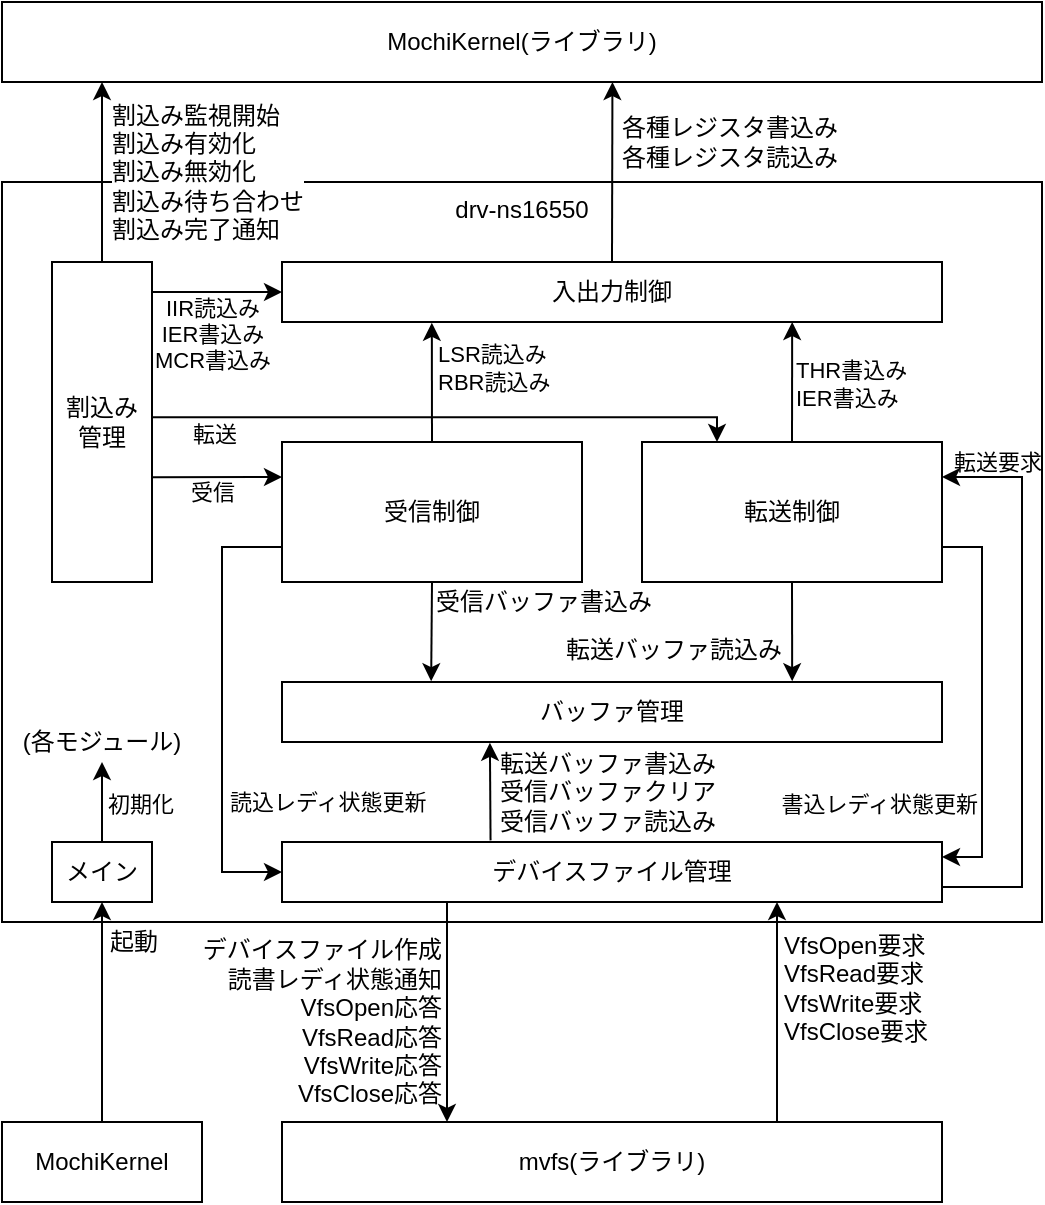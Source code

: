 <mxfile compressed="false" version="13.3.0" type="device">
  <diagram id="rYc3i5VI_HwWKX7rthft" name="ページ1">
    <mxGraphModel dx="950" dy="457" grid="1" gridSize="10" guides="1" tooltips="1" connect="1" arrows="1" fold="1" page="1" pageScale="1" pageWidth="827" pageHeight="1169" math="0" shadow="0">
      <root>
        <mxCell id="0" />
        <mxCell id="1" parent="0" />
        <mxCell id="6vQOoBsa6g0i3KUuDMyz-2" value="mvfs(ライブラリ)" style="rounded=0;whiteSpace=wrap;html=1;" parent="1" vertex="1">
          <mxGeometry x="350" y="620" width="330" height="40" as="geometry" />
        </mxCell>
        <mxCell id="6vQOoBsa6g0i3KUuDMyz-3" value="drv-ns16550" style="rounded=0;whiteSpace=wrap;html=1;verticalAlign=top;align=center;" parent="1" vertex="1">
          <mxGeometry x="210" y="150" width="520" height="370" as="geometry" />
        </mxCell>
        <mxCell id="6vQOoBsa6g0i3KUuDMyz-6" value="転送制御" style="rounded=0;whiteSpace=wrap;html=1;" parent="1" vertex="1">
          <mxGeometry x="530" y="280" width="150" height="70" as="geometry" />
        </mxCell>
        <mxCell id="6vQOoBsa6g0i3KUuDMyz-7" value="" style="endArrow=classic;html=1;entryX=0.75;entryY=1;entryDx=0;entryDy=0;exitX=0.75;exitY=0;exitDx=0;exitDy=0;" parent="1" source="6vQOoBsa6g0i3KUuDMyz-2" target="6vQOoBsa6g0i3KUuDMyz-29" edge="1">
          <mxGeometry width="50" height="50" relative="1" as="geometry">
            <mxPoint x="520" y="770" as="sourcePoint" />
            <mxPoint x="570" y="720" as="targetPoint" />
          </mxGeometry>
        </mxCell>
        <mxCell id="6vQOoBsa6g0i3KUuDMyz-44" value="&lt;span style=&quot;font-size: 12px;&quot;&gt;VfsOpen要求&lt;/span&gt;&lt;br style=&quot;font-size: 12px;&quot;&gt;&lt;span style=&quot;font-size: 12px;&quot;&gt;VfsRead要求&lt;/span&gt;&lt;br style=&quot;font-size: 12px;&quot;&gt;&lt;span style=&quot;font-size: 12px;&quot;&gt;VfsWrite要求&lt;/span&gt;&lt;br style=&quot;font-size: 12px;&quot;&gt;&lt;span style=&quot;font-size: 12px;&quot;&gt;VfsClose要求&lt;/span&gt;" style="edgeLabel;html=1;align=left;verticalAlign=middle;resizable=0;points=[];labelBackgroundColor=none;" parent="6vQOoBsa6g0i3KUuDMyz-7" vertex="1" connectable="0">
          <mxGeometry x="-0.133" y="-2" relative="1" as="geometry">
            <mxPoint x="-0.5" y="-20" as="offset" />
          </mxGeometry>
        </mxCell>
        <mxCell id="6vQOoBsa6g0i3KUuDMyz-9" value="MochiKernel(ライブラリ)" style="rounded=0;whiteSpace=wrap;html=1;" parent="1" vertex="1">
          <mxGeometry x="210" y="60" width="520" height="40" as="geometry" />
        </mxCell>
        <mxCell id="6vQOoBsa6g0i3KUuDMyz-11" value="" style="endArrow=classic;html=1;exitX=0.25;exitY=1;exitDx=0;exitDy=0;entryX=0.25;entryY=0;entryDx=0;entryDy=0;" parent="1" source="6vQOoBsa6g0i3KUuDMyz-29" target="6vQOoBsa6g0i3KUuDMyz-2" edge="1">
          <mxGeometry width="50" height="50" relative="1" as="geometry">
            <mxPoint x="480" y="510" as="sourcePoint" />
            <mxPoint x="527" y="536" as="targetPoint" />
          </mxGeometry>
        </mxCell>
        <mxCell id="6vQOoBsa6g0i3KUuDMyz-43" value="&lt;span style=&quot;font-size: 12px&quot;&gt;デバイスファイル作成&lt;/span&gt;&lt;br style=&quot;font-size: 12px&quot;&gt;&lt;span style=&quot;font-size: 12px&quot;&gt;読書レディ状態通知&lt;/span&gt;&lt;br style=&quot;font-size: 12px&quot;&gt;&lt;span style=&quot;font-size: 12px&quot;&gt;VfsOpen応答&lt;/span&gt;&lt;br style=&quot;font-size: 12px&quot;&gt;&lt;span style=&quot;font-size: 12px&quot;&gt;VfsRead応答&lt;/span&gt;&lt;br style=&quot;font-size: 12px&quot;&gt;&lt;span style=&quot;font-size: 12px&quot;&gt;VfsWrite応答&lt;/span&gt;&lt;br style=&quot;font-size: 12px&quot;&gt;&lt;span style=&quot;font-size: 12px&quot;&gt;VfsClose応答&lt;/span&gt;" style="edgeLabel;html=1;align=right;verticalAlign=middle;resizable=0;points=[];labelBackgroundColor=none;" parent="6vQOoBsa6g0i3KUuDMyz-11" vertex="1" connectable="0">
          <mxGeometry x="0.34" y="1" relative="1" as="geometry">
            <mxPoint x="-3.5" y="-14" as="offset" />
          </mxGeometry>
        </mxCell>
        <mxCell id="6vQOoBsa6g0i3KUuDMyz-18" value="受信制御" style="rounded=0;whiteSpace=wrap;html=1;" parent="1" vertex="1">
          <mxGeometry x="350" y="280" width="150" height="70" as="geometry" />
        </mxCell>
        <mxCell id="6vQOoBsa6g0i3KUuDMyz-19" value="メイン" style="rounded=0;whiteSpace=wrap;html=1;" parent="1" vertex="1">
          <mxGeometry x="235" y="480" width="50" height="30" as="geometry" />
        </mxCell>
        <mxCell id="6vQOoBsa6g0i3KUuDMyz-21" value="入出力制御" style="rounded=0;whiteSpace=wrap;html=1;" parent="1" vertex="1">
          <mxGeometry x="350" y="190" width="330" height="30" as="geometry" />
        </mxCell>
        <mxCell id="6vQOoBsa6g0i3KUuDMyz-22" value="" style="endArrow=classic;html=1;exitX=0.5;exitY=0;exitDx=0;exitDy=0;entryX=0.773;entryY=1;entryDx=0;entryDy=0;entryPerimeter=0;" parent="1" source="6vQOoBsa6g0i3KUuDMyz-6" target="6vQOoBsa6g0i3KUuDMyz-21" edge="1">
          <mxGeometry width="50" height="50" relative="1" as="geometry">
            <mxPoint x="770" y="320" as="sourcePoint" />
            <mxPoint x="820" y="270" as="targetPoint" />
          </mxGeometry>
        </mxCell>
        <mxCell id="6vQOoBsa6g0i3KUuDMyz-49" value="THR書込み&lt;br&gt;IER書込み" style="edgeLabel;html=1;align=left;verticalAlign=middle;resizable=0;points=[];" parent="6vQOoBsa6g0i3KUuDMyz-22" vertex="1" connectable="0">
          <mxGeometry x="0.371" relative="1" as="geometry">
            <mxPoint x="0.1" y="11.43" as="offset" />
          </mxGeometry>
        </mxCell>
        <mxCell id="6vQOoBsa6g0i3KUuDMyz-24" value="" style="endArrow=classic;html=1;exitX=0.5;exitY=0;exitDx=0;exitDy=0;entryX=0.5;entryY=1;entryDx=0;entryDy=0;" parent="1" source="6vQOoBsa6g0i3KUuDMyz-21" edge="1">
          <mxGeometry width="50" height="50" relative="1" as="geometry">
            <mxPoint x="720" y="200" as="sourcePoint" />
            <mxPoint x="515.221" y="100" as="targetPoint" />
          </mxGeometry>
        </mxCell>
        <mxCell id="6vQOoBsa6g0i3KUuDMyz-51" value="&lt;span style=&quot;font-size: 12px;&quot;&gt;各種レジスタ書込み&lt;/span&gt;&lt;br style=&quot;font-size: 12px;&quot;&gt;&lt;span style=&quot;font-size: 12px;&quot;&gt;各種レジスタ読込み&lt;/span&gt;" style="edgeLabel;html=1;align=left;verticalAlign=middle;resizable=0;points=[];labelBackgroundColor=none;" parent="6vQOoBsa6g0i3KUuDMyz-24" vertex="1" connectable="0">
          <mxGeometry x="0.445" y="-2" relative="1" as="geometry">
            <mxPoint x="0.39" y="5.23" as="offset" />
          </mxGeometry>
        </mxCell>
        <mxCell id="6vQOoBsa6g0i3KUuDMyz-28" value="バッファ管理" style="rounded=0;whiteSpace=wrap;html=1;" parent="1" vertex="1">
          <mxGeometry x="350" y="400" width="330" height="30" as="geometry" />
        </mxCell>
        <mxCell id="6vQOoBsa6g0i3KUuDMyz-29" value="デバイスファイル管理" style="rounded=0;whiteSpace=wrap;html=1;" parent="1" vertex="1">
          <mxGeometry x="350" y="480" width="330" height="30" as="geometry" />
        </mxCell>
        <mxCell id="6vQOoBsa6g0i3KUuDMyz-35" value="" style="endArrow=classic;html=1;entryX=0.315;entryY=1.013;entryDx=0;entryDy=0;entryPerimeter=0;exitX=0.316;exitY=-0.027;exitDx=0;exitDy=0;exitPerimeter=0;" parent="1" source="6vQOoBsa6g0i3KUuDMyz-29" target="6vQOoBsa6g0i3KUuDMyz-28" edge="1">
          <mxGeometry width="50" height="50" relative="1" as="geometry">
            <mxPoint x="476" y="480" as="sourcePoint" />
            <mxPoint x="800" y="320" as="targetPoint" />
          </mxGeometry>
        </mxCell>
        <mxCell id="6vQOoBsa6g0i3KUuDMyz-45" value="&lt;span style=&quot;font-size: 12px;&quot;&gt;転送バッファ書込み&lt;/span&gt;&lt;br style=&quot;font-size: 12px;&quot;&gt;&lt;span style=&quot;font-size: 12px;&quot;&gt;受信バッファクリア&lt;br&gt;受信バッファ読込み&lt;br&gt;&lt;/span&gt;" style="edgeLabel;html=1;align=left;verticalAlign=middle;resizable=0;points=[];labelBackgroundColor=none;" parent="6vQOoBsa6g0i3KUuDMyz-35" vertex="1" connectable="0">
          <mxGeometry x="-0.577" y="-2" relative="1" as="geometry">
            <mxPoint x="1.06" y="-14.16" as="offset" />
          </mxGeometry>
        </mxCell>
        <mxCell id="6vQOoBsa6g0i3KUuDMyz-38" value="" style="endArrow=classic;html=1;exitX=0.5;exitY=1;exitDx=0;exitDy=0;entryX=0.226;entryY=-0.013;entryDx=0;entryDy=0;entryPerimeter=0;" parent="1" source="6vQOoBsa6g0i3KUuDMyz-18" target="6vQOoBsa6g0i3KUuDMyz-28" edge="1">
          <mxGeometry width="50" height="50" relative="1" as="geometry">
            <mxPoint x="10" y="380" as="sourcePoint" />
            <mxPoint x="424" y="401" as="targetPoint" />
          </mxGeometry>
        </mxCell>
        <mxCell id="6vQOoBsa6g0i3KUuDMyz-50" value="&lt;span style=&quot;font-size: 12px;&quot;&gt;受信バッファ書込み&lt;/span&gt;" style="edgeLabel;html=1;align=left;verticalAlign=middle;resizable=0;points=[];labelBackgroundColor=none;" parent="6vQOoBsa6g0i3KUuDMyz-38" vertex="1" connectable="0">
          <mxGeometry x="0.428" y="-1" relative="1" as="geometry">
            <mxPoint x="1.3" y="-25.59" as="offset" />
          </mxGeometry>
        </mxCell>
        <mxCell id="6vQOoBsa6g0i3KUuDMyz-39" value="&lt;span style=&quot;font-family: helvetica; font-size: 12px; font-style: normal; font-weight: 400; letter-spacing: normal; text-indent: 0px; text-transform: none; word-spacing: 0px; float: none; display: inline;&quot;&gt;転送バッファ読込み&lt;/span&gt;" style="endArrow=classic;html=1;exitX=0.5;exitY=1;exitDx=0;exitDy=0;entryX=0.773;entryY=-0.013;entryDx=0;entryDy=0;align=right;entryPerimeter=0;spacingTop=0;verticalAlign=middle;labelBackgroundColor=none;fontColor=#000000;" parent="1" source="6vQOoBsa6g0i3KUuDMyz-6" target="6vQOoBsa6g0i3KUuDMyz-28" edge="1">
          <mxGeometry x="0.37" y="-4" width="50" height="50" relative="1" as="geometry">
            <mxPoint x="680" y="380" as="sourcePoint" />
            <mxPoint x="730" y="330" as="targetPoint" />
            <mxPoint as="offset" />
          </mxGeometry>
        </mxCell>
        <mxCell id="6vQOoBsa6g0i3KUuDMyz-53" value="" style="endArrow=classic;html=1;align=left;entryX=0.5;entryY=1;entryDx=0;entryDy=0;" parent="1" source="6vQOoBsa6g0i3KUuDMyz-60" target="6vQOoBsa6g0i3KUuDMyz-19" edge="1">
          <mxGeometry width="50" height="50" relative="1" as="geometry">
            <mxPoint x="403" y="710" as="sourcePoint" />
            <mxPoint x="333" y="370" as="targetPoint" />
          </mxGeometry>
        </mxCell>
        <mxCell id="6vQOoBsa6g0i3KUuDMyz-54" value="&lt;span style=&quot;font-size: 12px;&quot;&gt;起動&lt;/span&gt;" style="edgeLabel;html=1;align=left;verticalAlign=middle;resizable=0;points=[];labelBackgroundColor=none;" parent="6vQOoBsa6g0i3KUuDMyz-53" vertex="1" connectable="0">
          <mxGeometry x="0.276" y="1" relative="1" as="geometry">
            <mxPoint x="3" y="-20" as="offset" />
          </mxGeometry>
        </mxCell>
        <mxCell id="6vQOoBsa6g0i3KUuDMyz-58" value="" style="endArrow=classic;html=1;align=left;exitX=0;exitY=0.75;exitDx=0;exitDy=0;entryX=0;entryY=0.5;entryDx=0;entryDy=0;edgeStyle=orthogonalEdgeStyle;rounded=0;" parent="1" source="6vQOoBsa6g0i3KUuDMyz-18" target="6vQOoBsa6g0i3KUuDMyz-29" edge="1">
          <mxGeometry width="50" height="50" relative="1" as="geometry">
            <mxPoint x="370" y="460" as="sourcePoint" />
            <mxPoint x="420" y="410" as="targetPoint" />
            <Array as="points">
              <mxPoint x="320" y="333" />
              <mxPoint x="320" y="495" />
            </Array>
          </mxGeometry>
        </mxCell>
        <mxCell id="6vQOoBsa6g0i3KUuDMyz-61" value="読込レディ状態更新" style="edgeLabel;html=1;align=left;verticalAlign=middle;resizable=0;points=[];" parent="6vQOoBsa6g0i3KUuDMyz-58" vertex="1" connectable="0">
          <mxGeometry x="-0.294" relative="1" as="geometry">
            <mxPoint x="2" y="79.08" as="offset" />
          </mxGeometry>
        </mxCell>
        <mxCell id="6vQOoBsa6g0i3KUuDMyz-59" value="" style="endArrow=classic;html=1;align=right;exitX=1;exitY=0.75;exitDx=0;exitDy=0;entryX=1;entryY=0.25;entryDx=0;entryDy=0;edgeStyle=orthogonalEdgeStyle;rounded=0;" parent="1" source="6vQOoBsa6g0i3KUuDMyz-6" target="6vQOoBsa6g0i3KUuDMyz-29" edge="1">
          <mxGeometry width="50" height="50" relative="1" as="geometry">
            <mxPoint x="730" y="400" as="sourcePoint" />
            <mxPoint x="780" y="350" as="targetPoint" />
            <Array as="points">
              <mxPoint x="700" y="333" />
              <mxPoint x="700" y="487" />
            </Array>
          </mxGeometry>
        </mxCell>
        <mxCell id="6vQOoBsa6g0i3KUuDMyz-62" value="書込レディ状態更新" style="edgeLabel;html=1;align=right;verticalAlign=middle;resizable=0;points=[];" parent="6vQOoBsa6g0i3KUuDMyz-59" vertex="1" connectable="0">
          <mxGeometry x="0.429" y="-2" relative="1" as="geometry">
            <mxPoint y="8.28" as="offset" />
          </mxGeometry>
        </mxCell>
        <mxCell id="6vQOoBsa6g0i3KUuDMyz-60" value="MochiKernel" style="rounded=0;whiteSpace=wrap;html=1;" parent="1" vertex="1">
          <mxGeometry x="210" y="620" width="100" height="40" as="geometry" />
        </mxCell>
        <mxCell id="6vQOoBsa6g0i3KUuDMyz-27" value="" style="endArrow=classic;html=1;entryX=0.227;entryY=1.013;entryDx=0;entryDy=0;exitX=0.5;exitY=0;exitDx=0;exitDy=0;entryPerimeter=0;" parent="1" source="6vQOoBsa6g0i3KUuDMyz-18" target="6vQOoBsa6g0i3KUuDMyz-21" edge="1">
          <mxGeometry width="50" height="50" relative="1" as="geometry">
            <mxPoint x="110" y="330" as="sourcePoint" />
            <mxPoint x="160" y="280" as="targetPoint" />
          </mxGeometry>
        </mxCell>
        <mxCell id="6vQOoBsa6g0i3KUuDMyz-55" value="LSR読込み&lt;br&gt;RBR読込み" style="edgeLabel;html=1;align=left;verticalAlign=middle;resizable=0;points=[];" parent="6vQOoBsa6g0i3KUuDMyz-27" vertex="1" connectable="0">
          <mxGeometry x="0.36" y="-2" relative="1" as="geometry">
            <mxPoint x="-1" y="2.83" as="offset" />
          </mxGeometry>
        </mxCell>
        <mxCell id="6vQOoBsa6g0i3KUuDMyz-73" value="" style="endArrow=classic;html=1;align=right;exitX=0.5;exitY=0;exitDx=0;exitDy=0;entryX=0.5;entryY=1;entryDx=0;entryDy=0;" parent="1" source="6vQOoBsa6g0i3KUuDMyz-19" target="6vQOoBsa6g0i3KUuDMyz-75" edge="1">
          <mxGeometry width="50" height="50" relative="1" as="geometry">
            <mxPoint x="160" y="550" as="sourcePoint" />
            <mxPoint x="210" y="500" as="targetPoint" />
          </mxGeometry>
        </mxCell>
        <mxCell id="6vQOoBsa6g0i3KUuDMyz-74" value="初期化" style="edgeLabel;html=1;align=left;verticalAlign=middle;resizable=0;points=[];" parent="6vQOoBsa6g0i3KUuDMyz-73" vertex="1" connectable="0">
          <mxGeometry x="-0.521" y="-1" relative="1" as="geometry">
            <mxPoint y="-9.52" as="offset" />
          </mxGeometry>
        </mxCell>
        <mxCell id="6vQOoBsa6g0i3KUuDMyz-75" value="(各モジュール)" style="text;html=1;strokeColor=none;fillColor=none;align=center;verticalAlign=middle;whiteSpace=wrap;rounded=0;labelBackgroundColor=none;" parent="1" vertex="1">
          <mxGeometry x="215" y="420" width="90" height="20" as="geometry" />
        </mxCell>
        <mxCell id="6vQOoBsa6g0i3KUuDMyz-4" value="割込み&lt;br&gt;管理" style="rounded=0;whiteSpace=wrap;html=1;" parent="1" vertex="1">
          <mxGeometry x="235" y="190" width="50" height="160" as="geometry" />
        </mxCell>
        <mxCell id="6vQOoBsa6g0i3KUuDMyz-26" value="" style="endArrow=classic;html=1;entryX=0;entryY=0.5;entryDx=0;entryDy=0;exitX=0.994;exitY=0.094;exitDx=0;exitDy=0;exitPerimeter=0;" parent="1" source="6vQOoBsa6g0i3KUuDMyz-4" target="6vQOoBsa6g0i3KUuDMyz-21" edge="1">
          <mxGeometry width="50" height="50" relative="1" as="geometry">
            <mxPoint x="271" y="205" as="sourcePoint" />
            <mxPoint x="10" y="210" as="targetPoint" />
          </mxGeometry>
        </mxCell>
        <mxCell id="6vQOoBsa6g0i3KUuDMyz-52" value="IIR読込み&lt;br&gt;IER書込み&lt;br&gt;MCR書込み" style="edgeLabel;html=1;align=center;verticalAlign=top;resizable=0;points=[];labelBackgroundColor=none;" parent="6vQOoBsa6g0i3KUuDMyz-26" vertex="1" connectable="0">
          <mxGeometry x="0.277" y="-2" relative="1" as="geometry">
            <mxPoint x="-11.3" y="-7.01" as="offset" />
          </mxGeometry>
        </mxCell>
        <mxCell id="6vQOoBsa6g0i3KUuDMyz-5" value="" style="endArrow=classic;html=1;exitX=0.5;exitY=0;exitDx=0;exitDy=0;" parent="1" source="6vQOoBsa6g0i3KUuDMyz-4" edge="1">
          <mxGeometry width="50" height="50" relative="1" as="geometry">
            <mxPoint x="203" y="160" as="sourcePoint" />
            <mxPoint x="260" y="100" as="targetPoint" />
          </mxGeometry>
        </mxCell>
        <mxCell id="6vQOoBsa6g0i3KUuDMyz-47" value="&lt;span style=&quot;font-size: 12px;&quot;&gt;割込み監視開始&lt;/span&gt;&lt;br style=&quot;font-size: 12px;&quot;&gt;&lt;span style=&quot;font-size: 12px;&quot;&gt;割込み有効化&lt;/span&gt;&lt;br style=&quot;font-size: 12px;&quot;&gt;&lt;span style=&quot;font-size: 12px;&quot;&gt;割込み無効化&lt;/span&gt;&lt;br style=&quot;font-size: 12px;&quot;&gt;&lt;span style=&quot;font-size: 12px;&quot;&gt;割込み待ち合わせ&lt;/span&gt;&lt;br style=&quot;font-size: 12px;&quot;&gt;&lt;div style=&quot;&quot;&gt;&lt;span style=&quot;font-size: 12px;&quot;&gt;割込み完了通知&lt;/span&gt;&lt;/div&gt;" style="edgeLabel;html=1;align=left;verticalAlign=middle;resizable=0;points=[];labelBackgroundColor=#ffffff;" parent="6vQOoBsa6g0i3KUuDMyz-5" vertex="1" connectable="0">
          <mxGeometry x="0.444" y="-5" relative="1" as="geometry">
            <mxPoint x="-2" y="19.76" as="offset" />
          </mxGeometry>
        </mxCell>
        <mxCell id="6vQOoBsa6g0i3KUuDMyz-84" value="" style="endArrow=classic;html=1;align=right;exitX=1;exitY=0.485;exitDx=0;exitDy=0;exitPerimeter=0;entryX=0.25;entryY=0;entryDx=0;entryDy=0;edgeStyle=orthogonalEdgeStyle;rounded=0;" parent="1" source="6vQOoBsa6g0i3KUuDMyz-4" target="6vQOoBsa6g0i3KUuDMyz-6" edge="1">
          <mxGeometry width="50" height="50" relative="1" as="geometry">
            <mxPoint x="460" y="290" as="sourcePoint" />
            <mxPoint x="510" y="240" as="targetPoint" />
          </mxGeometry>
        </mxCell>
        <mxCell id="6vQOoBsa6g0i3KUuDMyz-85" value="転送" style="edgeLabel;html=1;align=center;verticalAlign=top;resizable=0;points=[];" parent="6vQOoBsa6g0i3KUuDMyz-84" vertex="1" connectable="0">
          <mxGeometry x="-0.9" relative="1" as="geometry">
            <mxPoint x="16.2" y="-4.6" as="offset" />
          </mxGeometry>
        </mxCell>
        <mxCell id="6vQOoBsa6g0i3KUuDMyz-86" value="受信" style="endArrow=classic;html=1;align=center;exitX=1;exitY=0.673;exitDx=0;exitDy=0;exitPerimeter=0;entryX=0;entryY=0.25;entryDx=0;entryDy=0;verticalAlign=top;" parent="1" source="6vQOoBsa6g0i3KUuDMyz-4" target="6vQOoBsa6g0i3KUuDMyz-18" edge="1">
          <mxGeometry x="-0.076" y="6" width="50" height="50" relative="1" as="geometry">
            <mxPoint x="290" y="350" as="sourcePoint" />
            <mxPoint x="340" y="300" as="targetPoint" />
            <mxPoint as="offset" />
          </mxGeometry>
        </mxCell>
        <mxCell id="SX6GvIw5OKe1nqtOzNcp-1" value="" style="endArrow=classic;html=1;align=right;exitX=1;exitY=0.75;exitDx=0;exitDy=0;entryX=1;entryY=0.25;entryDx=0;entryDy=0;edgeStyle=orthogonalEdgeStyle;rounded=0;" edge="1" parent="1" source="6vQOoBsa6g0i3KUuDMyz-29" target="6vQOoBsa6g0i3KUuDMyz-6">
          <mxGeometry width="50" height="50" relative="1" as="geometry">
            <mxPoint x="690" y="342.5" as="sourcePoint" />
            <mxPoint x="690" y="497.5" as="targetPoint" />
            <Array as="points">
              <mxPoint x="720" y="502" />
              <mxPoint x="720" y="298" />
            </Array>
          </mxGeometry>
        </mxCell>
        <mxCell id="SX6GvIw5OKe1nqtOzNcp-2" value="転送要求" style="edgeLabel;html=1;align=right;verticalAlign=middle;resizable=0;points=[];labelBackgroundColor=none;" vertex="1" connectable="0" parent="SX6GvIw5OKe1nqtOzNcp-1">
          <mxGeometry x="0.429" y="-2" relative="1" as="geometry">
            <mxPoint x="8" y="-48.92" as="offset" />
          </mxGeometry>
        </mxCell>
      </root>
    </mxGraphModel>
  </diagram>
</mxfile>
